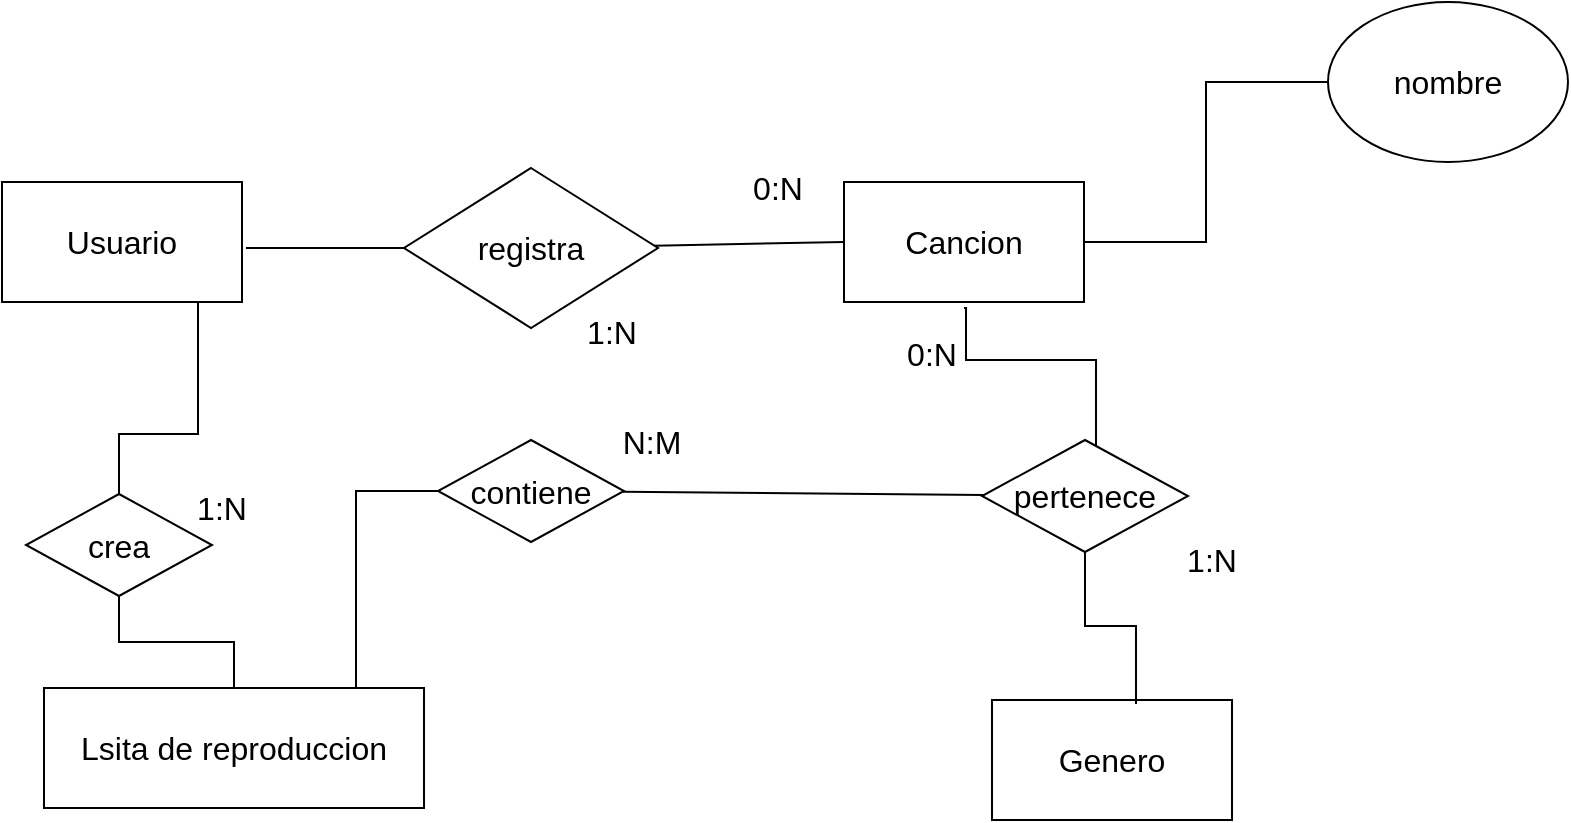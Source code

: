 <mxfile version="23.0.2" type="device">
  <diagram name="Página-1" id="duVDRbQhCmOJp6XNImQs">
    <mxGraphModel dx="914" dy="939" grid="0" gridSize="10" guides="1" tooltips="1" connect="1" arrows="1" fold="1" page="0" pageScale="1" pageWidth="827" pageHeight="1169" math="0" shadow="0">
      <root>
        <mxCell id="0" />
        <mxCell id="1" parent="0" />
        <mxCell id="J-X6CKt-R_LI05trlp7F-16" style="edgeStyle=orthogonalEdgeStyle;rounded=0;orthogonalLoop=1;jettySize=auto;html=1;entryX=0.5;entryY=0;entryDx=0;entryDy=0;fontSize=12;startSize=8;endSize=8;elbow=vertical;endArrow=none;endFill=0;" edge="1" parent="1" source="J-X6CKt-R_LI05trlp7F-1" target="J-X6CKt-R_LI05trlp7F-15">
          <mxGeometry relative="1" as="geometry">
            <Array as="points">
              <mxPoint x="-20" y="131" />
            </Array>
          </mxGeometry>
        </mxCell>
        <mxCell id="J-X6CKt-R_LI05trlp7F-1" value="Usuario" style="rounded=0;whiteSpace=wrap;html=1;fontSize=16;" vertex="1" parent="1">
          <mxGeometry x="-118" y="5" width="120" height="60" as="geometry" />
        </mxCell>
        <mxCell id="J-X6CKt-R_LI05trlp7F-2" value="Lsita de reproduccion" style="rounded=0;whiteSpace=wrap;html=1;fontSize=16;" vertex="1" parent="1">
          <mxGeometry x="-97" y="258" width="190" height="60" as="geometry" />
        </mxCell>
        <mxCell id="J-X6CKt-R_LI05trlp7F-14" style="edgeStyle=orthogonalEdgeStyle;rounded=0;orthogonalLoop=1;jettySize=auto;html=1;entryX=0;entryY=0.5;entryDx=0;entryDy=0;fontSize=12;startSize=8;endSize=8;elbow=vertical;endArrow=none;endFill=0;" edge="1" parent="1" source="J-X6CKt-R_LI05trlp7F-3" target="J-X6CKt-R_LI05trlp7F-5">
          <mxGeometry relative="1" as="geometry" />
        </mxCell>
        <mxCell id="J-X6CKt-R_LI05trlp7F-3" value="Cancion" style="rounded=0;whiteSpace=wrap;html=1;fontSize=16;" vertex="1" parent="1">
          <mxGeometry x="303" y="5" width="120" height="60" as="geometry" />
        </mxCell>
        <mxCell id="J-X6CKt-R_LI05trlp7F-4" value="Genero" style="rounded=0;whiteSpace=wrap;html=1;fontSize=16;" vertex="1" parent="1">
          <mxGeometry x="377" y="264" width="120" height="60" as="geometry" />
        </mxCell>
        <mxCell id="J-X6CKt-R_LI05trlp7F-5" value="nombre" style="ellipse;whiteSpace=wrap;html=1;fontSize=16;" vertex="1" parent="1">
          <mxGeometry x="545" y="-85" width="120" height="80" as="geometry" />
        </mxCell>
        <mxCell id="J-X6CKt-R_LI05trlp7F-12" style="edgeStyle=none;curved=1;rounded=0;orthogonalLoop=1;jettySize=auto;html=1;fontSize=12;startSize=8;endSize=8;endArrow=none;endFill=0;" edge="1" parent="1" source="J-X6CKt-R_LI05trlp7F-6">
          <mxGeometry relative="1" as="geometry">
            <mxPoint x="4" y="38" as="targetPoint" />
          </mxGeometry>
        </mxCell>
        <mxCell id="J-X6CKt-R_LI05trlp7F-21" style="edgeStyle=none;curved=1;rounded=0;orthogonalLoop=1;jettySize=auto;html=1;entryX=0;entryY=0.5;entryDx=0;entryDy=0;fontSize=12;startSize=8;endSize=8;endArrow=none;endFill=0;" edge="1" parent="1" source="J-X6CKt-R_LI05trlp7F-6" target="J-X6CKt-R_LI05trlp7F-3">
          <mxGeometry relative="1" as="geometry" />
        </mxCell>
        <mxCell id="J-X6CKt-R_LI05trlp7F-6" value="registra" style="rhombus;whiteSpace=wrap;html=1;fontSize=16;" vertex="1" parent="1">
          <mxGeometry x="83" y="-2" width="127" height="80" as="geometry" />
        </mxCell>
        <mxCell id="J-X6CKt-R_LI05trlp7F-19" style="edgeStyle=orthogonalEdgeStyle;rounded=0;orthogonalLoop=1;jettySize=auto;html=1;fontSize=12;startSize=8;endSize=8;endArrow=none;endFill=0;" edge="1" parent="1" source="J-X6CKt-R_LI05trlp7F-7" target="J-X6CKt-R_LI05trlp7F-2">
          <mxGeometry relative="1" as="geometry">
            <Array as="points">
              <mxPoint x="59" y="160" />
            </Array>
          </mxGeometry>
        </mxCell>
        <mxCell id="J-X6CKt-R_LI05trlp7F-7" value="contiene" style="rhombus;whiteSpace=wrap;html=1;fontSize=16;" vertex="1" parent="1">
          <mxGeometry x="100" y="134" width="93" height="51" as="geometry" />
        </mxCell>
        <mxCell id="J-X6CKt-R_LI05trlp7F-10" style="edgeStyle=orthogonalEdgeStyle;rounded=0;orthogonalLoop=1;jettySize=auto;html=1;fontSize=12;startSize=8;endSize=8;endArrow=none;endFill=0;" edge="1" parent="1" source="J-X6CKt-R_LI05trlp7F-8">
          <mxGeometry relative="1" as="geometry">
            <mxPoint x="363" y="68" as="targetPoint" />
            <Array as="points">
              <mxPoint x="429" y="94" />
              <mxPoint x="364" y="94" />
            </Array>
          </mxGeometry>
        </mxCell>
        <mxCell id="J-X6CKt-R_LI05trlp7F-20" style="edgeStyle=none;curved=1;rounded=0;orthogonalLoop=1;jettySize=auto;html=1;fontSize=12;startSize=8;endSize=8;endArrow=none;endFill=0;" edge="1" parent="1" source="J-X6CKt-R_LI05trlp7F-8" target="J-X6CKt-R_LI05trlp7F-7">
          <mxGeometry relative="1" as="geometry">
            <mxPoint x="194" y="162" as="targetPoint" />
          </mxGeometry>
        </mxCell>
        <mxCell id="J-X6CKt-R_LI05trlp7F-8" value="pertenece" style="rhombus;whiteSpace=wrap;html=1;fontSize=16;" vertex="1" parent="1">
          <mxGeometry x="372" y="134" width="103" height="56" as="geometry" />
        </mxCell>
        <mxCell id="J-X6CKt-R_LI05trlp7F-9" style="edgeStyle=orthogonalEdgeStyle;rounded=0;orthogonalLoop=1;jettySize=auto;html=1;entryX=0.6;entryY=0.033;entryDx=0;entryDy=0;entryPerimeter=0;fontSize=12;startSize=8;endSize=8;endArrow=none;endFill=0;" edge="1" parent="1" source="J-X6CKt-R_LI05trlp7F-8" target="J-X6CKt-R_LI05trlp7F-4">
          <mxGeometry relative="1" as="geometry" />
        </mxCell>
        <mxCell id="J-X6CKt-R_LI05trlp7F-18" value="" style="edgeStyle=orthogonalEdgeStyle;rounded=0;orthogonalLoop=1;jettySize=auto;html=1;fontSize=12;startSize=8;endSize=8;endArrow=none;endFill=0;" edge="1" parent="1" source="J-X6CKt-R_LI05trlp7F-15" target="J-X6CKt-R_LI05trlp7F-2">
          <mxGeometry relative="1" as="geometry" />
        </mxCell>
        <mxCell id="J-X6CKt-R_LI05trlp7F-15" value="crea" style="rhombus;whiteSpace=wrap;html=1;fontSize=16;" vertex="1" parent="1">
          <mxGeometry x="-106" y="161" width="93" height="51" as="geometry" />
        </mxCell>
        <mxCell id="J-X6CKt-R_LI05trlp7F-22" value="1:N" style="text;html=1;strokeColor=none;fillColor=none;align=center;verticalAlign=middle;whiteSpace=wrap;rounded=0;fontSize=16;" vertex="1" parent="1">
          <mxGeometry x="-38" y="153" width="60" height="30" as="geometry" />
        </mxCell>
        <mxCell id="J-X6CKt-R_LI05trlp7F-23" value="1:N" style="text;html=1;strokeColor=none;fillColor=none;align=center;verticalAlign=middle;whiteSpace=wrap;rounded=0;fontSize=16;" vertex="1" parent="1">
          <mxGeometry x="157" y="65" width="60" height="30" as="geometry" />
        </mxCell>
        <mxCell id="J-X6CKt-R_LI05trlp7F-24" value="N:M" style="text;html=1;strokeColor=none;fillColor=none;align=center;verticalAlign=middle;whiteSpace=wrap;rounded=0;fontSize=16;" vertex="1" parent="1">
          <mxGeometry x="177" y="120" width="60" height="30" as="geometry" />
        </mxCell>
        <mxCell id="J-X6CKt-R_LI05trlp7F-25" value="1:N" style="text;html=1;strokeColor=none;fillColor=none;align=center;verticalAlign=middle;whiteSpace=wrap;rounded=0;fontSize=16;" vertex="1" parent="1">
          <mxGeometry x="457" y="179" width="60" height="30" as="geometry" />
        </mxCell>
        <mxCell id="J-X6CKt-R_LI05trlp7F-26" value="0:N" style="text;html=1;strokeColor=none;fillColor=none;align=center;verticalAlign=middle;whiteSpace=wrap;rounded=0;fontSize=16;" vertex="1" parent="1">
          <mxGeometry x="240" y="-7" width="60" height="30" as="geometry" />
        </mxCell>
        <mxCell id="J-X6CKt-R_LI05trlp7F-27" value="0:N" style="text;html=1;strokeColor=none;fillColor=none;align=center;verticalAlign=middle;whiteSpace=wrap;rounded=0;fontSize=16;" vertex="1" parent="1">
          <mxGeometry x="317" y="76" width="60" height="30" as="geometry" />
        </mxCell>
      </root>
    </mxGraphModel>
  </diagram>
</mxfile>
